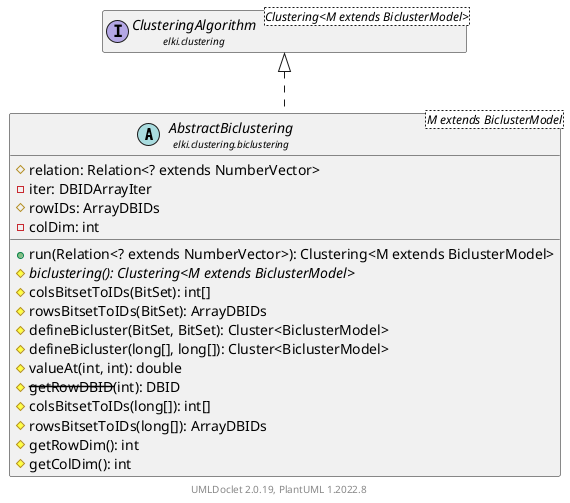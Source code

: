 @startuml
    remove .*\.(Instance|Par|Parameterizer|Factory)$
    set namespaceSeparator none
    hide empty fields
    hide empty methods

    abstract class "<size:14>AbstractBiclustering\n<size:10>elki.clustering.biclustering" as elki.clustering.biclustering.AbstractBiclustering<M extends BiclusterModel> [[AbstractBiclustering.html]] {
        #relation: Relation<? extends NumberVector>
        -iter: DBIDArrayIter
        #rowIDs: ArrayDBIDs
        -colDim: int
        +run(Relation<? extends NumberVector>): Clustering<M extends BiclusterModel>
        {abstract} #biclustering(): Clustering<M extends BiclusterModel>
        #colsBitsetToIDs(BitSet): int[]
        #rowsBitsetToIDs(BitSet): ArrayDBIDs
        #defineBicluster(BitSet, BitSet): Cluster<BiclusterModel>
        #defineBicluster(long[], long[]): Cluster<BiclusterModel>
        #valueAt(int, int): double
        #--getRowDBID--(int): DBID
        #colsBitsetToIDs(long[]): int[]
        #rowsBitsetToIDs(long[]): ArrayDBIDs
        #getRowDim(): int
        #getColDim(): int
    }

    interface "<size:14>ClusteringAlgorithm\n<size:10>elki.clustering" as elki.clustering.ClusteringAlgorithm<Clustering<M extends BiclusterModel>> [[../ClusteringAlgorithm.html]]

    elki.clustering.ClusteringAlgorithm <|.. elki.clustering.biclustering.AbstractBiclustering

    center footer UMLDoclet 2.0.19, PlantUML 1.2022.8
@enduml
